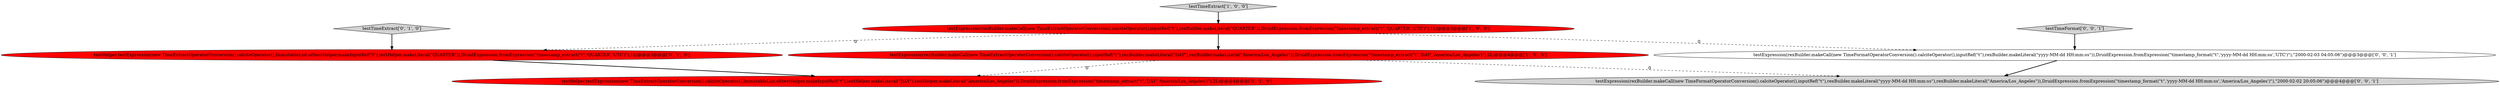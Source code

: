 digraph {
4 [style = filled, label = "testHelper.testExpression(new TimeExtractOperatorConversion().calciteOperator(),ImmutableList.of(testHelper.makeInputRef(\"t\"),testHelper.makeLiteral(\"DAY\"),testHelper.makeLiteral(\"America/Los_Angeles\")),DruidExpression.fromExpression(\"timestamp_extract(\"t\",'DAY','America/Los_Angeles')\"),2L)@@@4@@@['0', '1', '0']", fillcolor = red, shape = ellipse image = "AAA1AAABBB2BBB"];
8 [style = filled, label = "testTimeFormat['0', '0', '1']", fillcolor = lightgray, shape = diamond image = "AAA0AAABBB3BBB"];
3 [style = filled, label = "testTimeExtract['0', '1', '0']", fillcolor = lightgray, shape = diamond image = "AAA0AAABBB2BBB"];
6 [style = filled, label = "testExpression(rexBuilder.makeCall(new TimeFormatOperatorConversion().calciteOperator(),inputRef(\"t\"),rexBuilder.makeLiteral(\"yyyy-MM-dd HH:mm:ss\")),DruidExpression.fromExpression(\"timestamp_format(\"t\",'yyyy-MM-dd HH:mm:ss','UTC')\"),\"2000-02-03 04:05:06\")@@@3@@@['0', '0', '1']", fillcolor = white, shape = ellipse image = "AAA0AAABBB3BBB"];
1 [style = filled, label = "testTimeExtract['1', '0', '0']", fillcolor = lightgray, shape = diamond image = "AAA0AAABBB1BBB"];
5 [style = filled, label = "testHelper.testExpression(new TimeExtractOperatorConversion().calciteOperator(),ImmutableList.of(testHelper.makeInputRef(\"t\"),testHelper.makeLiteral(\"QUARTER\")),DruidExpression.fromExpression(\"timestamp_extract(\"t\",'QUARTER','UTC')\"),1L)@@@3@@@['0', '1', '0']", fillcolor = red, shape = ellipse image = "AAA1AAABBB2BBB"];
2 [style = filled, label = "testExpression(rexBuilder.makeCall(new TimeExtractOperatorConversion().calciteOperator(),inputRef(\"t\"),rexBuilder.makeLiteral(\"DAY\"),rexBuilder.makeLiteral(\"America/Los_Angeles\")),DruidExpression.fromExpression(\"timestamp_extract(\"t\",'DAY','America/Los_Angeles')\"),2L)@@@4@@@['1', '0', '0']", fillcolor = red, shape = ellipse image = "AAA1AAABBB1BBB"];
7 [style = filled, label = "testExpression(rexBuilder.makeCall(new TimeFormatOperatorConversion().calciteOperator(),inputRef(\"t\"),rexBuilder.makeLiteral(\"yyyy-MM-dd HH:mm:ss\"),rexBuilder.makeLiteral(\"America/Los_Angeles\")),DruidExpression.fromExpression(\"timestamp_format(\"t\",'yyyy-MM-dd HH:mm:ss','America/Los_Angeles')\"),\"2000-02-02 20:05:06\")@@@4@@@['0', '0', '1']", fillcolor = lightgray, shape = ellipse image = "AAA0AAABBB3BBB"];
0 [style = filled, label = "testExpression(rexBuilder.makeCall(new TimeExtractOperatorConversion().calciteOperator(),inputRef(\"t\"),rexBuilder.makeLiteral(\"QUARTER\")),DruidExpression.fromExpression(\"timestamp_extract(\"t\",'QUARTER','UTC')\"),1L)@@@3@@@['1', '0', '0']", fillcolor = red, shape = ellipse image = "AAA1AAABBB1BBB"];
2->4 [style = dashed, label="0"];
3->5 [style = bold, label=""];
8->6 [style = bold, label=""];
0->6 [style = dashed, label="0"];
1->0 [style = bold, label=""];
6->7 [style = bold, label=""];
0->5 [style = dashed, label="0"];
2->7 [style = dashed, label="0"];
5->4 [style = bold, label=""];
0->2 [style = bold, label=""];
}
